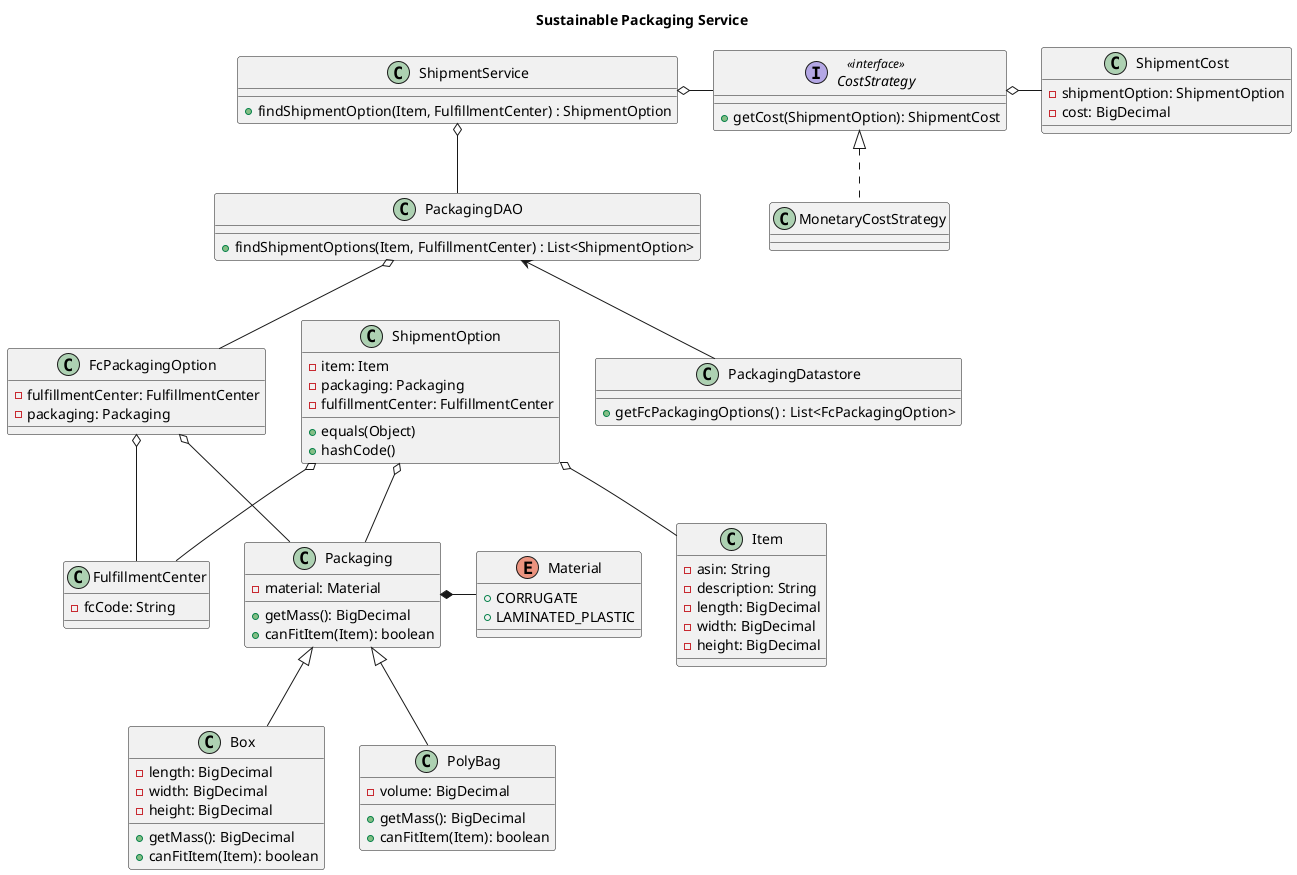 @startuml
title Sustainable Packaging Service

'https://tiny.amazon.com/vjm4xbw7/plancorpamazplanformencohtml

class ShipmentService {
  + findShipmentOption(Item, FulfillmentCenter) : ShipmentOption
}

class PackagingDAO {
  + findShipmentOptions(Item, FulfillmentCenter) : List<ShipmentOption>
}

class PackagingDatastore {
  + getFcPackagingOptions() : List<FcPackagingOption>
}

class Item {
  -asin: String
  -description: String
  -length: BigDecimal
  -width: BigDecimal
  -height: BigDecimal
}

class FulfillmentCenter {
  -fcCode: String
}

class ShipmentOption {
  -item: Item
  -packaging: Packaging
  -fulfillmentCenter: FulfillmentCenter
  + equals(Object)
  + hashCode()
}

class ShipmentCost {
  -shipmentOption: ShipmentOption
  -cost: BigDecimal
}

class Packaging {
  -material: Material
  +getMass(): BigDecimal
  +canFitItem(Item): boolean
}

class Box {
  -length: BigDecimal
  -width: BigDecimal
  -height: BigDecimal
  +getMass(): BigDecimal
  +canFitItem(Item): boolean
}

class PolyBag {
  -volume: BigDecimal
  +getMass(): BigDecimal
  +canFitItem(Item): boolean
}

enum Material {
  + CORRUGATE
  + LAMINATED_PLASTIC
}

class FcPackagingOption {
  -fulfillmentCenter: FulfillmentCenter
  -packaging: Packaging
}

interface CostStrategy<<interface>> {
  +getCost(ShipmentOption): ShipmentCost
}

class MonetaryCostStrategy {
}

ShipmentService o-- PackagingDAO
ShipmentService o- CostStrategy
PackagingDAO o-- FcPackagingOption
PackagingDAO <-- PackagingDatastore
FcPackagingOption o-- FulfillmentCenter
FcPackagingOption o-- Packaging
Packaging *- Material
Packaging <|-- Box
Packaging <|-- PolyBag
ShipmentOption o-- Item
ShipmentOption o-- Packaging
ShipmentOption o-- FulfillmentCenter
CostStrategy o- ShipmentCost

CostStrategy <|.. MonetaryCostStrategy
@enduml
